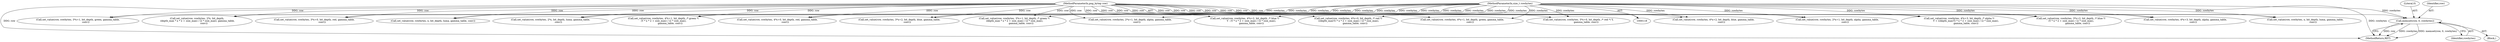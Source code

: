 digraph "0_Android_9d4853418ab2f754c2b63e091c29c5529b8b86ca_14@API" {
"1000492" [label="(Call,memset(row, 0, rowbytes))"];
"1000119" [label="(MethodParameterIn,png_bytep row)"];
"1000120" [label="(MethodParameterIn,size_t rowbytes)"];
"1000494" [label="(Literal,0)"];
"1000453" [label="(Call,set_value(row, rowbytes, 4*x+3, bit_depth, /* alpha */\n                  Y + ((depth_max-Y) * x * 2 + size_max) / (2 * size_max),\n                  gamma_table, conv))"];
"1000638" [label="(Call,set_value(row, rowbytes, 3*x+2, bit_depth, blue, gamma_table,\n                     conv))"];
"1000299" [label="(Call,set_value(row, rowbytes, 3*x+0, bit_depth, /* red */ Y,\n                     gamma_table, conv))"];
"1000120" [label="(MethodParameterIn,size_t rowbytes)"];
"1000333" [label="(Call,set_value(row, rowbytes, 3*x+2, bit_depth, /* blue */\n (Y * x * 2 + size_max) / (2 * size_max),\n                  gamma_table, conv))"];
"1000560" [label="(Call,set_value(row, rowbytes, 2*x, bit_depth, luma, gamma_table,\n                     conv))"];
"1000526" [label="(Call,set_value(row, rowbytes, x, bit_depth, luma, gamma_table,\n                     conv))"];
"1000119" [label="(MethodParameterIn,png_bytep row)"];
"1000570" [label="(Call,set_value(row, rowbytes, 2*x+1, bit_depth, alpha, gamma_table,\n                     conv))"];
"1000311" [label="(Call,set_value(row, rowbytes, 3*x+1, bit_depth, /* green */\n (depth_max * x * 2 + size_max) / (2 * size_max),\n                  gamma_table, conv))"];
"1000407" [label="(Call,set_value(row, rowbytes, 4*x+1, bit_depth, /* green */\n (Y * x * 2 + size_max) / (2 * size_max),\n                  gamma_table, conv))"];
"1000495" [label="(Identifier,rowbytes)"];
"1000724" [label="(Call,set_value(row, rowbytes, 4*x+3, bit_depth, alpha, gamma_table,\n                     conv))"];
"1000383" [label="(Call,set_value(row, rowbytes, 4*x+0, bit_depth, /* red */\n ((depth_max-Y) * x * 2 + size_max) / (2 * size_max),\n                  gamma_table, conv))"];
"1000493" [label="(Identifier,row)"];
"1000492" [label="(Call,memset(row, 0, rowbytes))"];
"1000626" [label="(Call,set_value(row, rowbytes, 3*x+1, bit_depth, green, gamma_table,\n                     conv))"];
"1000239" [label="(Call,set_value(row, rowbytes, 2*x, bit_depth,\n (depth_max * x * 2 + size_max) / (2 * size_max), gamma_table,\n                  conv))"];
"1000259" [label="(Call,set_value(row, rowbytes, 2*x+1, bit_depth, alpha, gamma_table,\n                  conv))"];
"1000203" [label="(Call,set_value(row, rowbytes, x, bit_depth, luma, gamma_table, conv))"];
"1000491" [label="(Block,)"];
"1000429" [label="(Call,set_value(row, rowbytes, 4*x+2, bit_depth, /* blue */\n                  Y - (Y * x * 2 + size_max) / (2 * size_max),\n                  gamma_table, conv))"];
"1000712" [label="(Call,set_value(row, rowbytes, 4*x+2, bit_depth, blue, gamma_table,\n                     conv))"];
"1000688" [label="(Call,set_value(row, rowbytes, 4*x+0, bit_depth, red, gamma_table,\n                     conv))"];
"1000755" [label="(MethodReturn,RET)"];
"1000700" [label="(Call,set_value(row, rowbytes, 4*x+1, bit_depth, green, gamma_table,\n                     conv))"];
"1000614" [label="(Call,set_value(row, rowbytes, 3*x+0, bit_depth, red, gamma_table,\n                     conv))"];
"1000492" -> "1000491"  [label="AST: "];
"1000492" -> "1000495"  [label="CFG: "];
"1000493" -> "1000492"  [label="AST: "];
"1000494" -> "1000492"  [label="AST: "];
"1000495" -> "1000492"  [label="AST: "];
"1000755" -> "1000492"  [label="CFG: "];
"1000492" -> "1000755"  [label="DDG: row"];
"1000492" -> "1000755"  [label="DDG: rowbytes"];
"1000492" -> "1000755"  [label="DDG: memset(row, 0, rowbytes)"];
"1000119" -> "1000492"  [label="DDG: row"];
"1000120" -> "1000492"  [label="DDG: rowbytes"];
"1000119" -> "1000118"  [label="AST: "];
"1000119" -> "1000755"  [label="DDG: row"];
"1000119" -> "1000203"  [label="DDG: row"];
"1000119" -> "1000239"  [label="DDG: row"];
"1000119" -> "1000259"  [label="DDG: row"];
"1000119" -> "1000299"  [label="DDG: row"];
"1000119" -> "1000311"  [label="DDG: row"];
"1000119" -> "1000333"  [label="DDG: row"];
"1000119" -> "1000383"  [label="DDG: row"];
"1000119" -> "1000407"  [label="DDG: row"];
"1000119" -> "1000429"  [label="DDG: row"];
"1000119" -> "1000453"  [label="DDG: row"];
"1000119" -> "1000526"  [label="DDG: row"];
"1000119" -> "1000560"  [label="DDG: row"];
"1000119" -> "1000570"  [label="DDG: row"];
"1000119" -> "1000614"  [label="DDG: row"];
"1000119" -> "1000626"  [label="DDG: row"];
"1000119" -> "1000638"  [label="DDG: row"];
"1000119" -> "1000688"  [label="DDG: row"];
"1000119" -> "1000700"  [label="DDG: row"];
"1000119" -> "1000712"  [label="DDG: row"];
"1000119" -> "1000724"  [label="DDG: row"];
"1000120" -> "1000118"  [label="AST: "];
"1000120" -> "1000755"  [label="DDG: rowbytes"];
"1000120" -> "1000203"  [label="DDG: rowbytes"];
"1000120" -> "1000239"  [label="DDG: rowbytes"];
"1000120" -> "1000259"  [label="DDG: rowbytes"];
"1000120" -> "1000299"  [label="DDG: rowbytes"];
"1000120" -> "1000311"  [label="DDG: rowbytes"];
"1000120" -> "1000333"  [label="DDG: rowbytes"];
"1000120" -> "1000383"  [label="DDG: rowbytes"];
"1000120" -> "1000407"  [label="DDG: rowbytes"];
"1000120" -> "1000429"  [label="DDG: rowbytes"];
"1000120" -> "1000453"  [label="DDG: rowbytes"];
"1000120" -> "1000526"  [label="DDG: rowbytes"];
"1000120" -> "1000560"  [label="DDG: rowbytes"];
"1000120" -> "1000570"  [label="DDG: rowbytes"];
"1000120" -> "1000614"  [label="DDG: rowbytes"];
"1000120" -> "1000626"  [label="DDG: rowbytes"];
"1000120" -> "1000638"  [label="DDG: rowbytes"];
"1000120" -> "1000688"  [label="DDG: rowbytes"];
"1000120" -> "1000700"  [label="DDG: rowbytes"];
"1000120" -> "1000712"  [label="DDG: rowbytes"];
"1000120" -> "1000724"  [label="DDG: rowbytes"];
}
